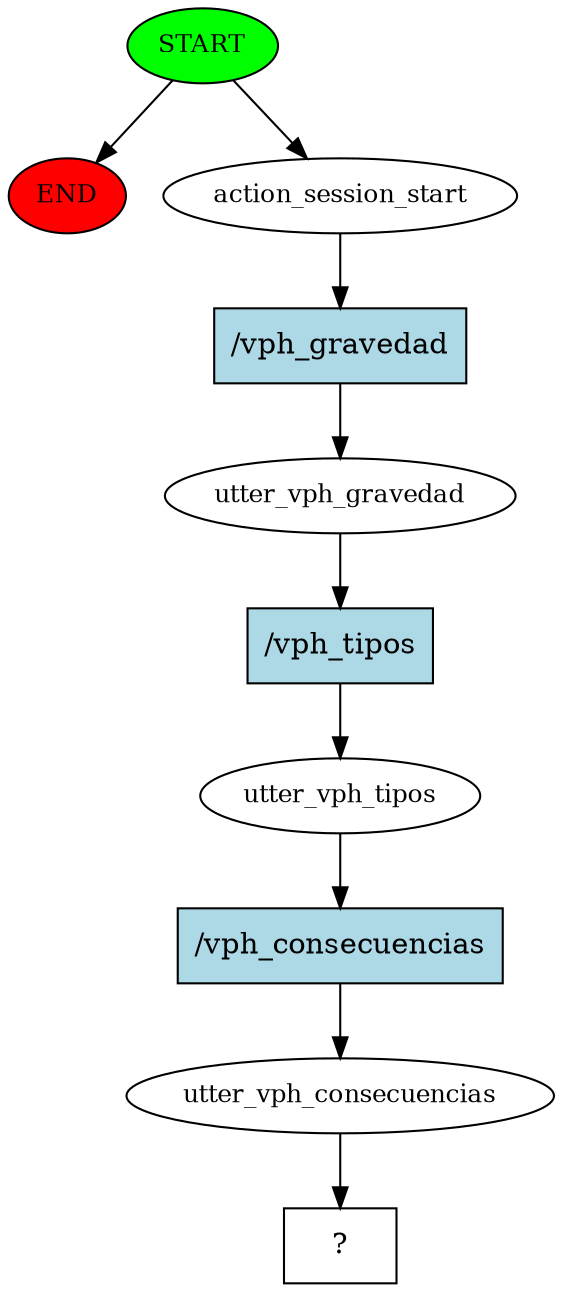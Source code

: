 digraph  {
0 [class="start active", fillcolor=green, fontsize=12, label=START, style=filled];
"-1" [class=end, fillcolor=red, fontsize=12, label=END, style=filled];
1 [class=active, fontsize=12, label=action_session_start];
2 [class=active, fontsize=12, label=utter_vph_gravedad];
3 [class=active, fontsize=12, label=utter_vph_tipos];
4 [class=active, fontsize=12, label=utter_vph_consecuencias];
5 [class="intent dashed active", label="  ?  ", shape=rect];
6 [class="intent active", fillcolor=lightblue, label="/vph_gravedad", shape=rect, style=filled];
7 [class="intent active", fillcolor=lightblue, label="/vph_tipos", shape=rect, style=filled];
8 [class="intent active", fillcolor=lightblue, label="/vph_consecuencias", shape=rect, style=filled];
0 -> "-1"  [class="", key=NONE, label=""];
0 -> 1  [class=active, key=NONE, label=""];
1 -> 6  [class=active, key=0];
2 -> 7  [class=active, key=0];
3 -> 8  [class=active, key=0];
4 -> 5  [class=active, key=NONE, label=""];
6 -> 2  [class=active, key=0];
7 -> 3  [class=active, key=0];
8 -> 4  [class=active, key=0];
}
